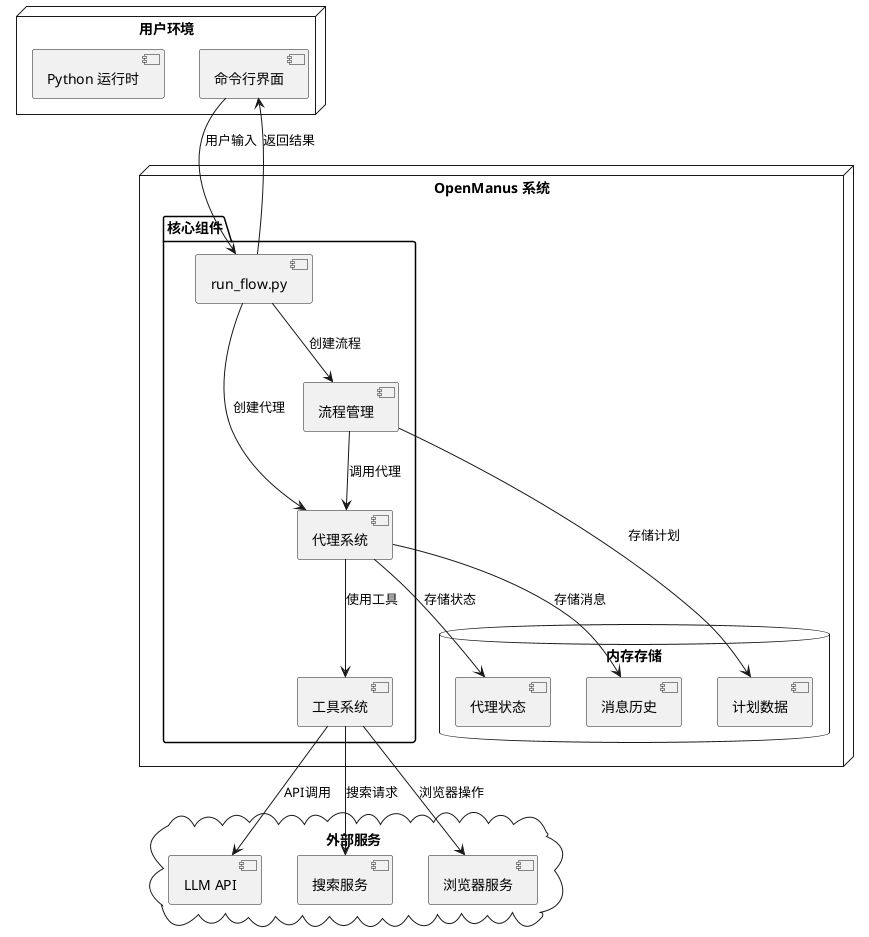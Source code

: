 
@startuml OpenManus_Deployment_Diagram

' 样式设置
skinparam monochrome true
skinparam shadowing false
skinparam defaultFontName "Arial"

node "用户环境" {
    [命令行界面] as CLI
    [Python 运行时] as PythonRuntime
}

node "OpenManus 系统" {
    package "核心组件" {
        [run_flow.py] as RunFlow
        [代理系统] as AgentSystem
        [流程管理] as FlowSystem
        [工具系统] as ToolSystem
    }
    
    database "内存存储" {
        [代理状态] as AgentState
        [消息历史] as MessageHistory
        [计划数据] as PlanData
    }
}

cloud "外部服务" {
    [LLM API] as LLMAPI
    [搜索服务] as SearchService
    [浏览器服务] as BrowserService
}

CLI --> RunFlow : 用户输入
RunFlow --> AgentSystem : 创建代理
RunFlow --> FlowSystem : 创建流程
AgentSystem --> ToolSystem : 使用工具
FlowSystem --> AgentSystem : 调用代理

AgentSystem --> AgentState : 存储状态
AgentSystem --> MessageHistory : 存储消息
FlowSystem --> PlanData : 存储计划

ToolSystem --> LLMAPI : API调用
ToolSystem --> SearchService : 搜索请求
ToolSystem --> BrowserService : 浏览器操作

RunFlow --> CLI : 返回结果

@enduml
